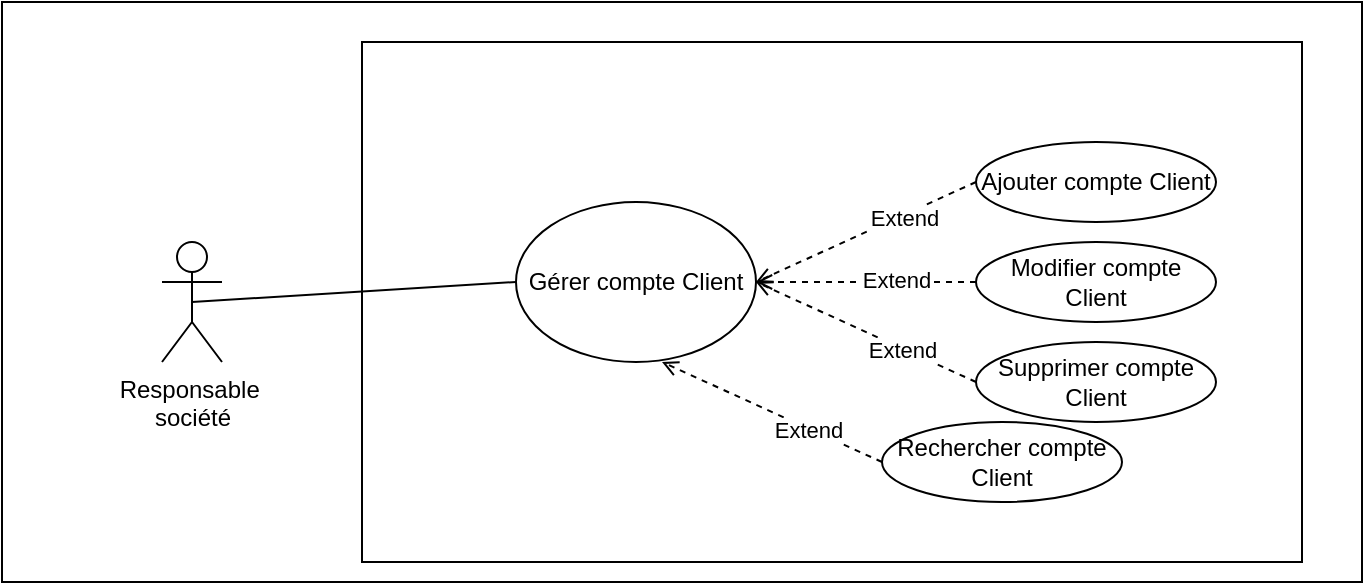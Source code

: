<mxfile version="21.6.6" type="github">
  <diagram name="Page-1" id="F0PVnkbxrdtLLqiQe9D4">
    <mxGraphModel dx="1434" dy="308" grid="1" gridSize="10" guides="1" tooltips="1" connect="1" arrows="1" fold="1" page="1" pageScale="1" pageWidth="827" pageHeight="1169" math="0" shadow="0">
      <root>
        <mxCell id="0" />
        <mxCell id="1" parent="0" />
        <mxCell id="fFkGa3VDk-u6eUIVHsMF-13" value="" style="rounded=0;whiteSpace=wrap;html=1;" parent="1" vertex="1">
          <mxGeometry x="-20" y="120" width="680" height="290" as="geometry" />
        </mxCell>
        <mxCell id="fFkGa3VDk-u6eUIVHsMF-14" value="" style="rounded=0;whiteSpace=wrap;html=1;" parent="1" vertex="1">
          <mxGeometry x="160" y="140" width="470" height="260" as="geometry" />
        </mxCell>
        <mxCell id="fFkGa3VDk-u6eUIVHsMF-15" style="rounded=0;orthogonalLoop=1;jettySize=auto;html=1;exitX=0.5;exitY=0.5;exitDx=0;exitDy=0;exitPerimeter=0;entryX=0;entryY=0.5;entryDx=0;entryDy=0;endArrow=none;endFill=0;" parent="1" source="fFkGa3VDk-u6eUIVHsMF-16" target="fFkGa3VDk-u6eUIVHsMF-17" edge="1">
          <mxGeometry relative="1" as="geometry" />
        </mxCell>
        <mxCell id="fFkGa3VDk-u6eUIVHsMF-16" value="Responsable&amp;nbsp;&lt;br&gt;société" style="shape=umlActor;verticalLabelPosition=bottom;verticalAlign=top;html=1;outlineConnect=0;" parent="1" vertex="1">
          <mxGeometry x="60" y="240" width="30" height="60" as="geometry" />
        </mxCell>
        <mxCell id="fFkGa3VDk-u6eUIVHsMF-17" value="Gérer compte Client" style="ellipse;whiteSpace=wrap;html=1;" parent="1" vertex="1">
          <mxGeometry x="237" y="220" width="120" height="80" as="geometry" />
        </mxCell>
        <mxCell id="fFkGa3VDk-u6eUIVHsMF-18" style="rounded=0;orthogonalLoop=1;jettySize=auto;html=1;exitX=0;exitY=0.5;exitDx=0;exitDy=0;entryX=1;entryY=0.5;entryDx=0;entryDy=0;dashed=1;endArrow=open;endFill=0;" parent="1" source="fFkGa3VDk-u6eUIVHsMF-20" target="fFkGa3VDk-u6eUIVHsMF-17" edge="1">
          <mxGeometry relative="1" as="geometry" />
        </mxCell>
        <mxCell id="fFkGa3VDk-u6eUIVHsMF-19" value="Extend" style="edgeLabel;html=1;align=center;verticalAlign=middle;resizable=0;points=[];" parent="fFkGa3VDk-u6eUIVHsMF-18" vertex="1" connectable="0">
          <mxGeometry x="-0.329" y="1" relative="1" as="geometry">
            <mxPoint as="offset" />
          </mxGeometry>
        </mxCell>
        <mxCell id="fFkGa3VDk-u6eUIVHsMF-20" value="Ajouter compte Client" style="ellipse;whiteSpace=wrap;html=1;" parent="1" vertex="1">
          <mxGeometry x="467" y="190" width="120" height="40" as="geometry" />
        </mxCell>
        <mxCell id="fFkGa3VDk-u6eUIVHsMF-21" style="rounded=0;orthogonalLoop=1;jettySize=auto;html=1;exitX=0;exitY=0.5;exitDx=0;exitDy=0;entryX=1;entryY=0.5;entryDx=0;entryDy=0;dashed=1;endArrow=open;endFill=0;" parent="1" source="fFkGa3VDk-u6eUIVHsMF-23" target="fFkGa3VDk-u6eUIVHsMF-17" edge="1">
          <mxGeometry relative="1" as="geometry">
            <mxPoint x="397" y="240" as="targetPoint" />
          </mxGeometry>
        </mxCell>
        <mxCell id="fFkGa3VDk-u6eUIVHsMF-22" value="Extend" style="edgeLabel;html=1;align=center;verticalAlign=middle;resizable=0;points=[];" parent="fFkGa3VDk-u6eUIVHsMF-21" vertex="1" connectable="0">
          <mxGeometry x="-0.273" y="-1" relative="1" as="geometry">
            <mxPoint as="offset" />
          </mxGeometry>
        </mxCell>
        <mxCell id="fFkGa3VDk-u6eUIVHsMF-23" value="Modifier compte Client" style="ellipse;whiteSpace=wrap;html=1;" parent="1" vertex="1">
          <mxGeometry x="467" y="240" width="120" height="40" as="geometry" />
        </mxCell>
        <mxCell id="fFkGa3VDk-u6eUIVHsMF-24" style="rounded=0;orthogonalLoop=1;jettySize=auto;html=1;exitX=0;exitY=0.5;exitDx=0;exitDy=0;entryX=1;entryY=0.5;entryDx=0;entryDy=0;dashed=1;endArrow=open;endFill=0;" parent="1" source="fFkGa3VDk-u6eUIVHsMF-26" target="fFkGa3VDk-u6eUIVHsMF-17" edge="1">
          <mxGeometry relative="1" as="geometry">
            <mxPoint x="397" y="240" as="targetPoint" />
          </mxGeometry>
        </mxCell>
        <mxCell id="fFkGa3VDk-u6eUIVHsMF-25" value="Extend" style="edgeLabel;html=1;align=center;verticalAlign=middle;resizable=0;points=[];" parent="fFkGa3VDk-u6eUIVHsMF-24" vertex="1" connectable="0">
          <mxGeometry x="-0.333" y="1" relative="1" as="geometry">
            <mxPoint as="offset" />
          </mxGeometry>
        </mxCell>
        <mxCell id="fFkGa3VDk-u6eUIVHsMF-26" value="Supprimer compte Client" style="ellipse;whiteSpace=wrap;html=1;" parent="1" vertex="1">
          <mxGeometry x="467" y="290" width="120" height="40" as="geometry" />
        </mxCell>
        <mxCell id="bf3qcNIN-NTtNDcyl6hW-1" style="rounded=0;orthogonalLoop=1;jettySize=auto;html=1;exitX=0;exitY=0.5;exitDx=0;exitDy=0;entryX=1;entryY=0.5;entryDx=0;entryDy=0;dashed=1;endArrow=open;endFill=0;" edge="1" parent="1" source="bf3qcNIN-NTtNDcyl6hW-3">
          <mxGeometry relative="1" as="geometry">
            <mxPoint x="310" y="300" as="targetPoint" />
          </mxGeometry>
        </mxCell>
        <mxCell id="bf3qcNIN-NTtNDcyl6hW-2" value="Extend" style="edgeLabel;html=1;align=center;verticalAlign=middle;resizable=0;points=[];" vertex="1" connectable="0" parent="bf3qcNIN-NTtNDcyl6hW-1">
          <mxGeometry x="-0.333" y="1" relative="1" as="geometry">
            <mxPoint as="offset" />
          </mxGeometry>
        </mxCell>
        <mxCell id="bf3qcNIN-NTtNDcyl6hW-3" value="Rechercher compte Client" style="ellipse;whiteSpace=wrap;html=1;" vertex="1" parent="1">
          <mxGeometry x="420" y="330" width="120" height="40" as="geometry" />
        </mxCell>
      </root>
    </mxGraphModel>
  </diagram>
</mxfile>
